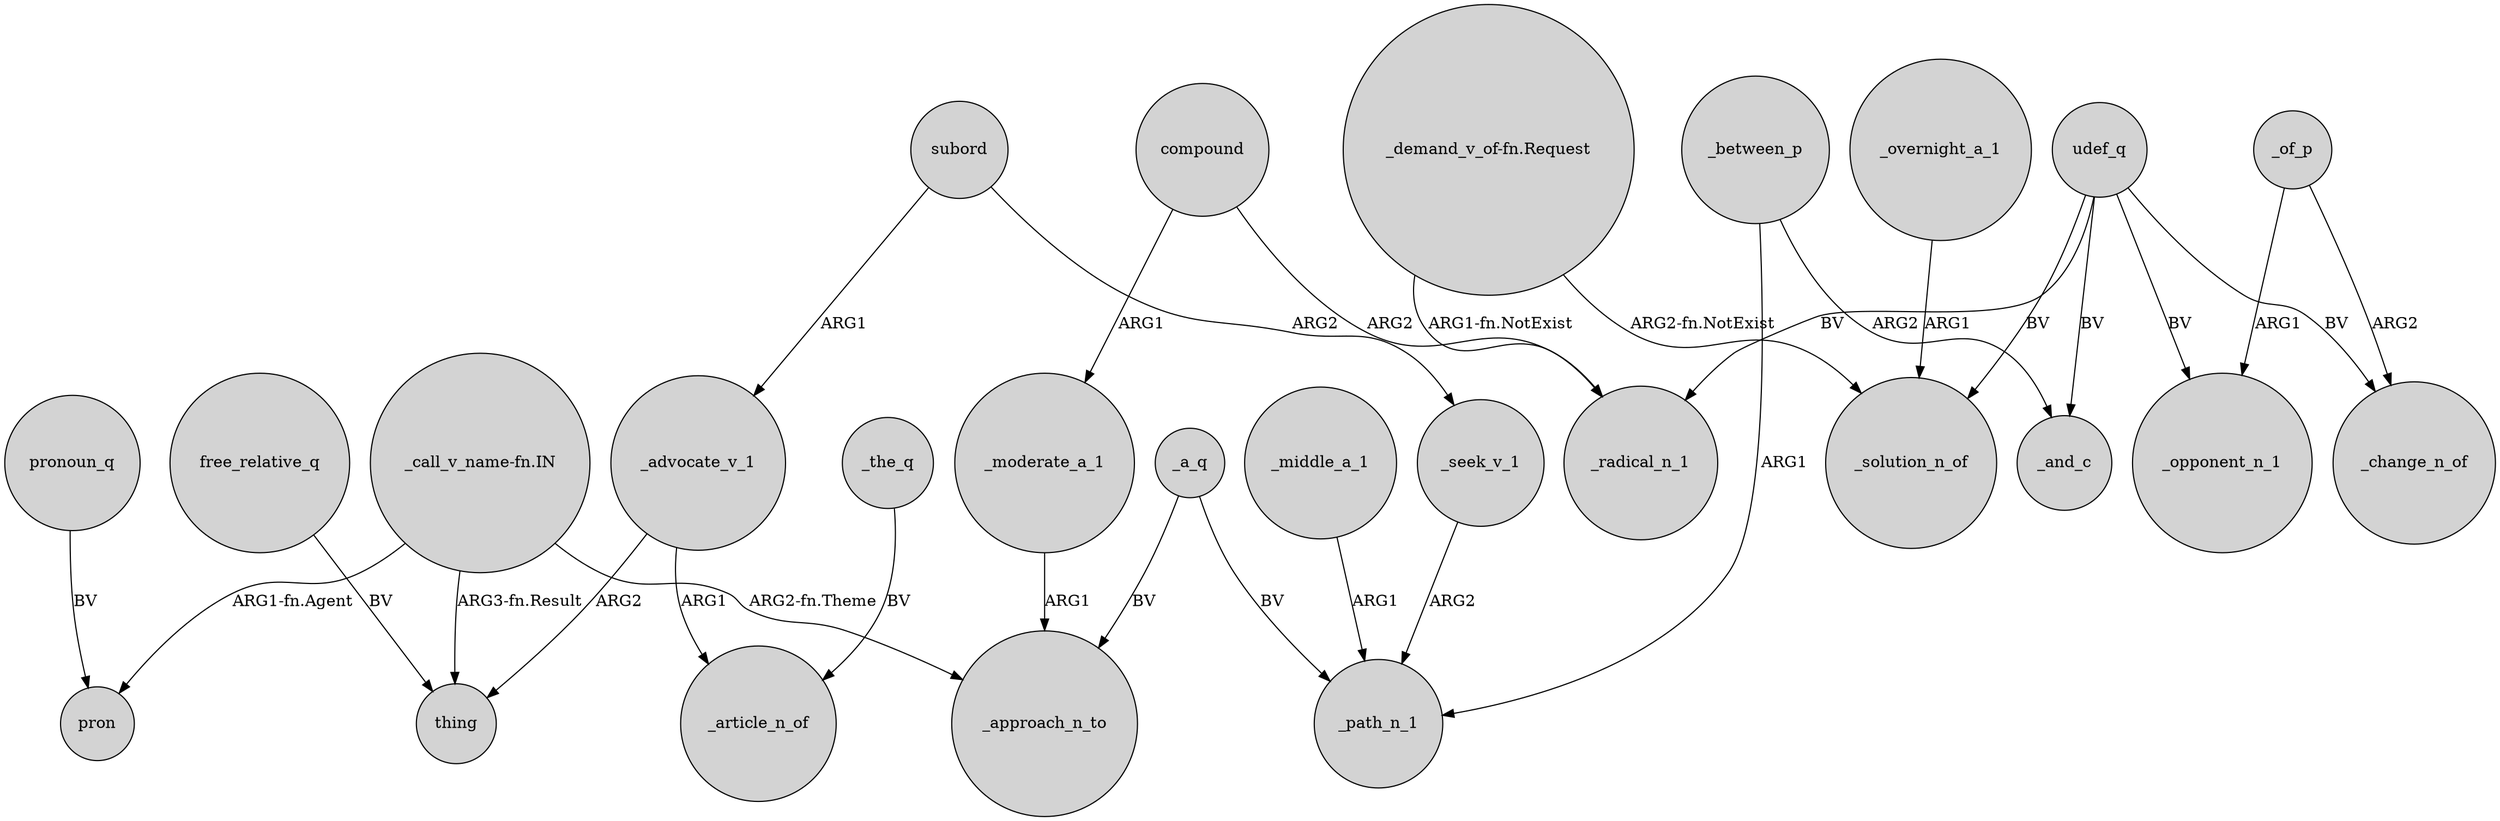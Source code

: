 digraph {
	node [shape=circle style=filled]
	compound -> _moderate_a_1 [label=ARG1]
	"_demand_v_of-fn.Request" -> _solution_n_of [label="ARG2-fn.NotExist"]
	_between_p -> _path_n_1 [label=ARG1]
	_advocate_v_1 -> _article_n_of [label=ARG1]
	"_call_v_name-fn.IN" -> _approach_n_to [label="ARG2-fn.Theme"]
	_middle_a_1 -> _path_n_1 [label=ARG1]
	subord -> _seek_v_1 [label=ARG2]
	udef_q -> _radical_n_1 [label=BV]
	udef_q -> _solution_n_of [label=BV]
	_a_q -> _approach_n_to [label=BV]
	pronoun_q -> pron [label=BV]
	udef_q -> _opponent_n_1 [label=BV]
	"_call_v_name-fn.IN" -> thing [label="ARG3-fn.Result"]
	subord -> _advocate_v_1 [label=ARG1]
	_of_p -> _opponent_n_1 [label=ARG1]
	udef_q -> _change_n_of [label=BV]
	"_demand_v_of-fn.Request" -> _radical_n_1 [label="ARG1-fn.NotExist"]
	_the_q -> _article_n_of [label=BV]
	_advocate_v_1 -> thing [label=ARG2]
	_a_q -> _path_n_1 [label=BV]
	free_relative_q -> thing [label=BV]
	_between_p -> _and_c [label=ARG2]
	_moderate_a_1 -> _approach_n_to [label=ARG1]
	"_call_v_name-fn.IN" -> pron [label="ARG1-fn.Agent"]
	compound -> _radical_n_1 [label=ARG2]
	_overnight_a_1 -> _solution_n_of [label=ARG1]
	udef_q -> _and_c [label=BV]
	_of_p -> _change_n_of [label=ARG2]
	_seek_v_1 -> _path_n_1 [label=ARG2]
}
